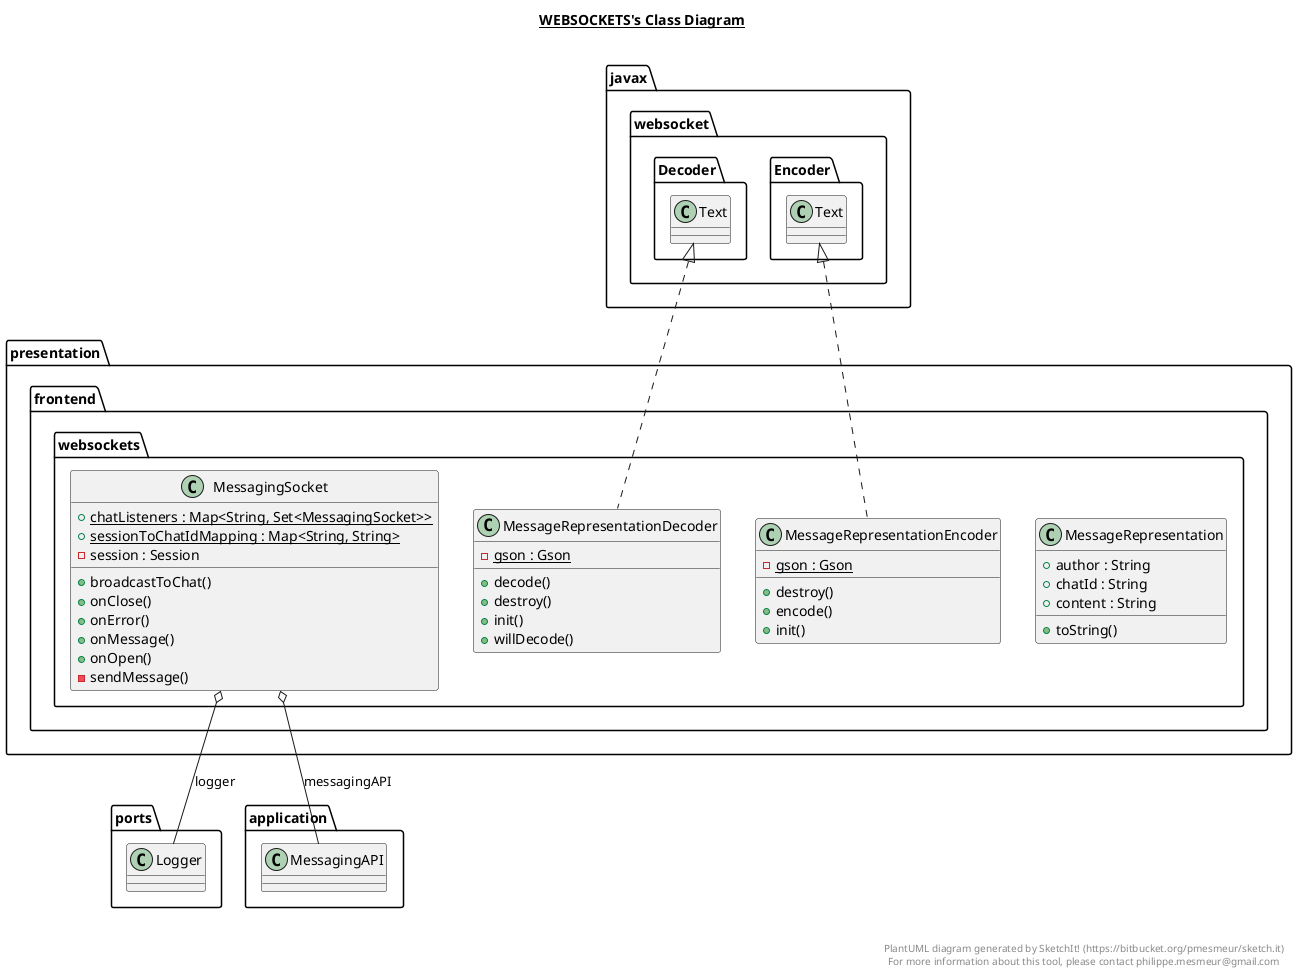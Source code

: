 @startuml

title __WEBSOCKETS's Class Diagram__\n

  namespace presentation {
    namespace frontend {
      namespace websockets {
        class presentation.frontend.websockets.MessageRepresentation {
            + author : String
            + chatId : String
            + content : String
            + toString()
        }
      }
    }
  }
  

  namespace presentation {
    namespace frontend {
      namespace websockets {
        class presentation.frontend.websockets.MessageRepresentationDecoder {
            {static} - gson : Gson
            + decode()
            + destroy()
            + init()
            + willDecode()
        }
      }
    }
  }
  

  namespace presentation {
    namespace frontend {
      namespace websockets {
        class presentation.frontend.websockets.MessageRepresentationEncoder {
            {static} - gson : Gson
            + destroy()
            + encode()
            + init()
        }
      }
    }
  }
  

  namespace presentation {
    namespace frontend {
      namespace websockets {
        class presentation.frontend.websockets.MessagingSocket {
            {static} + chatListeners : Map<String, Set<MessagingSocket>>
            {static} + sessionToChatIdMapping : Map<String, String>
            - session : Session
            + broadcastToChat()
            + onClose()
            + onError()
            + onMessage()
            + onOpen()
            - sendMessage()
        }
      }
    }
  }
  

  presentation.frontend.websockets.MessageRepresentationDecoder .up.|> javax.websocket.Decoder.Text
  presentation.frontend.websockets.MessageRepresentationEncoder .up.|> javax.websocket.Encoder.Text
  presentation.frontend.websockets.MessagingSocket o-- ports.Logger : logger
  presentation.frontend.websockets.MessagingSocket o-- application.MessagingAPI : messagingAPI


right footer


PlantUML diagram generated by SketchIt! (https://bitbucket.org/pmesmeur/sketch.it)
For more information about this tool, please contact philippe.mesmeur@gmail.com
endfooter

@enduml
